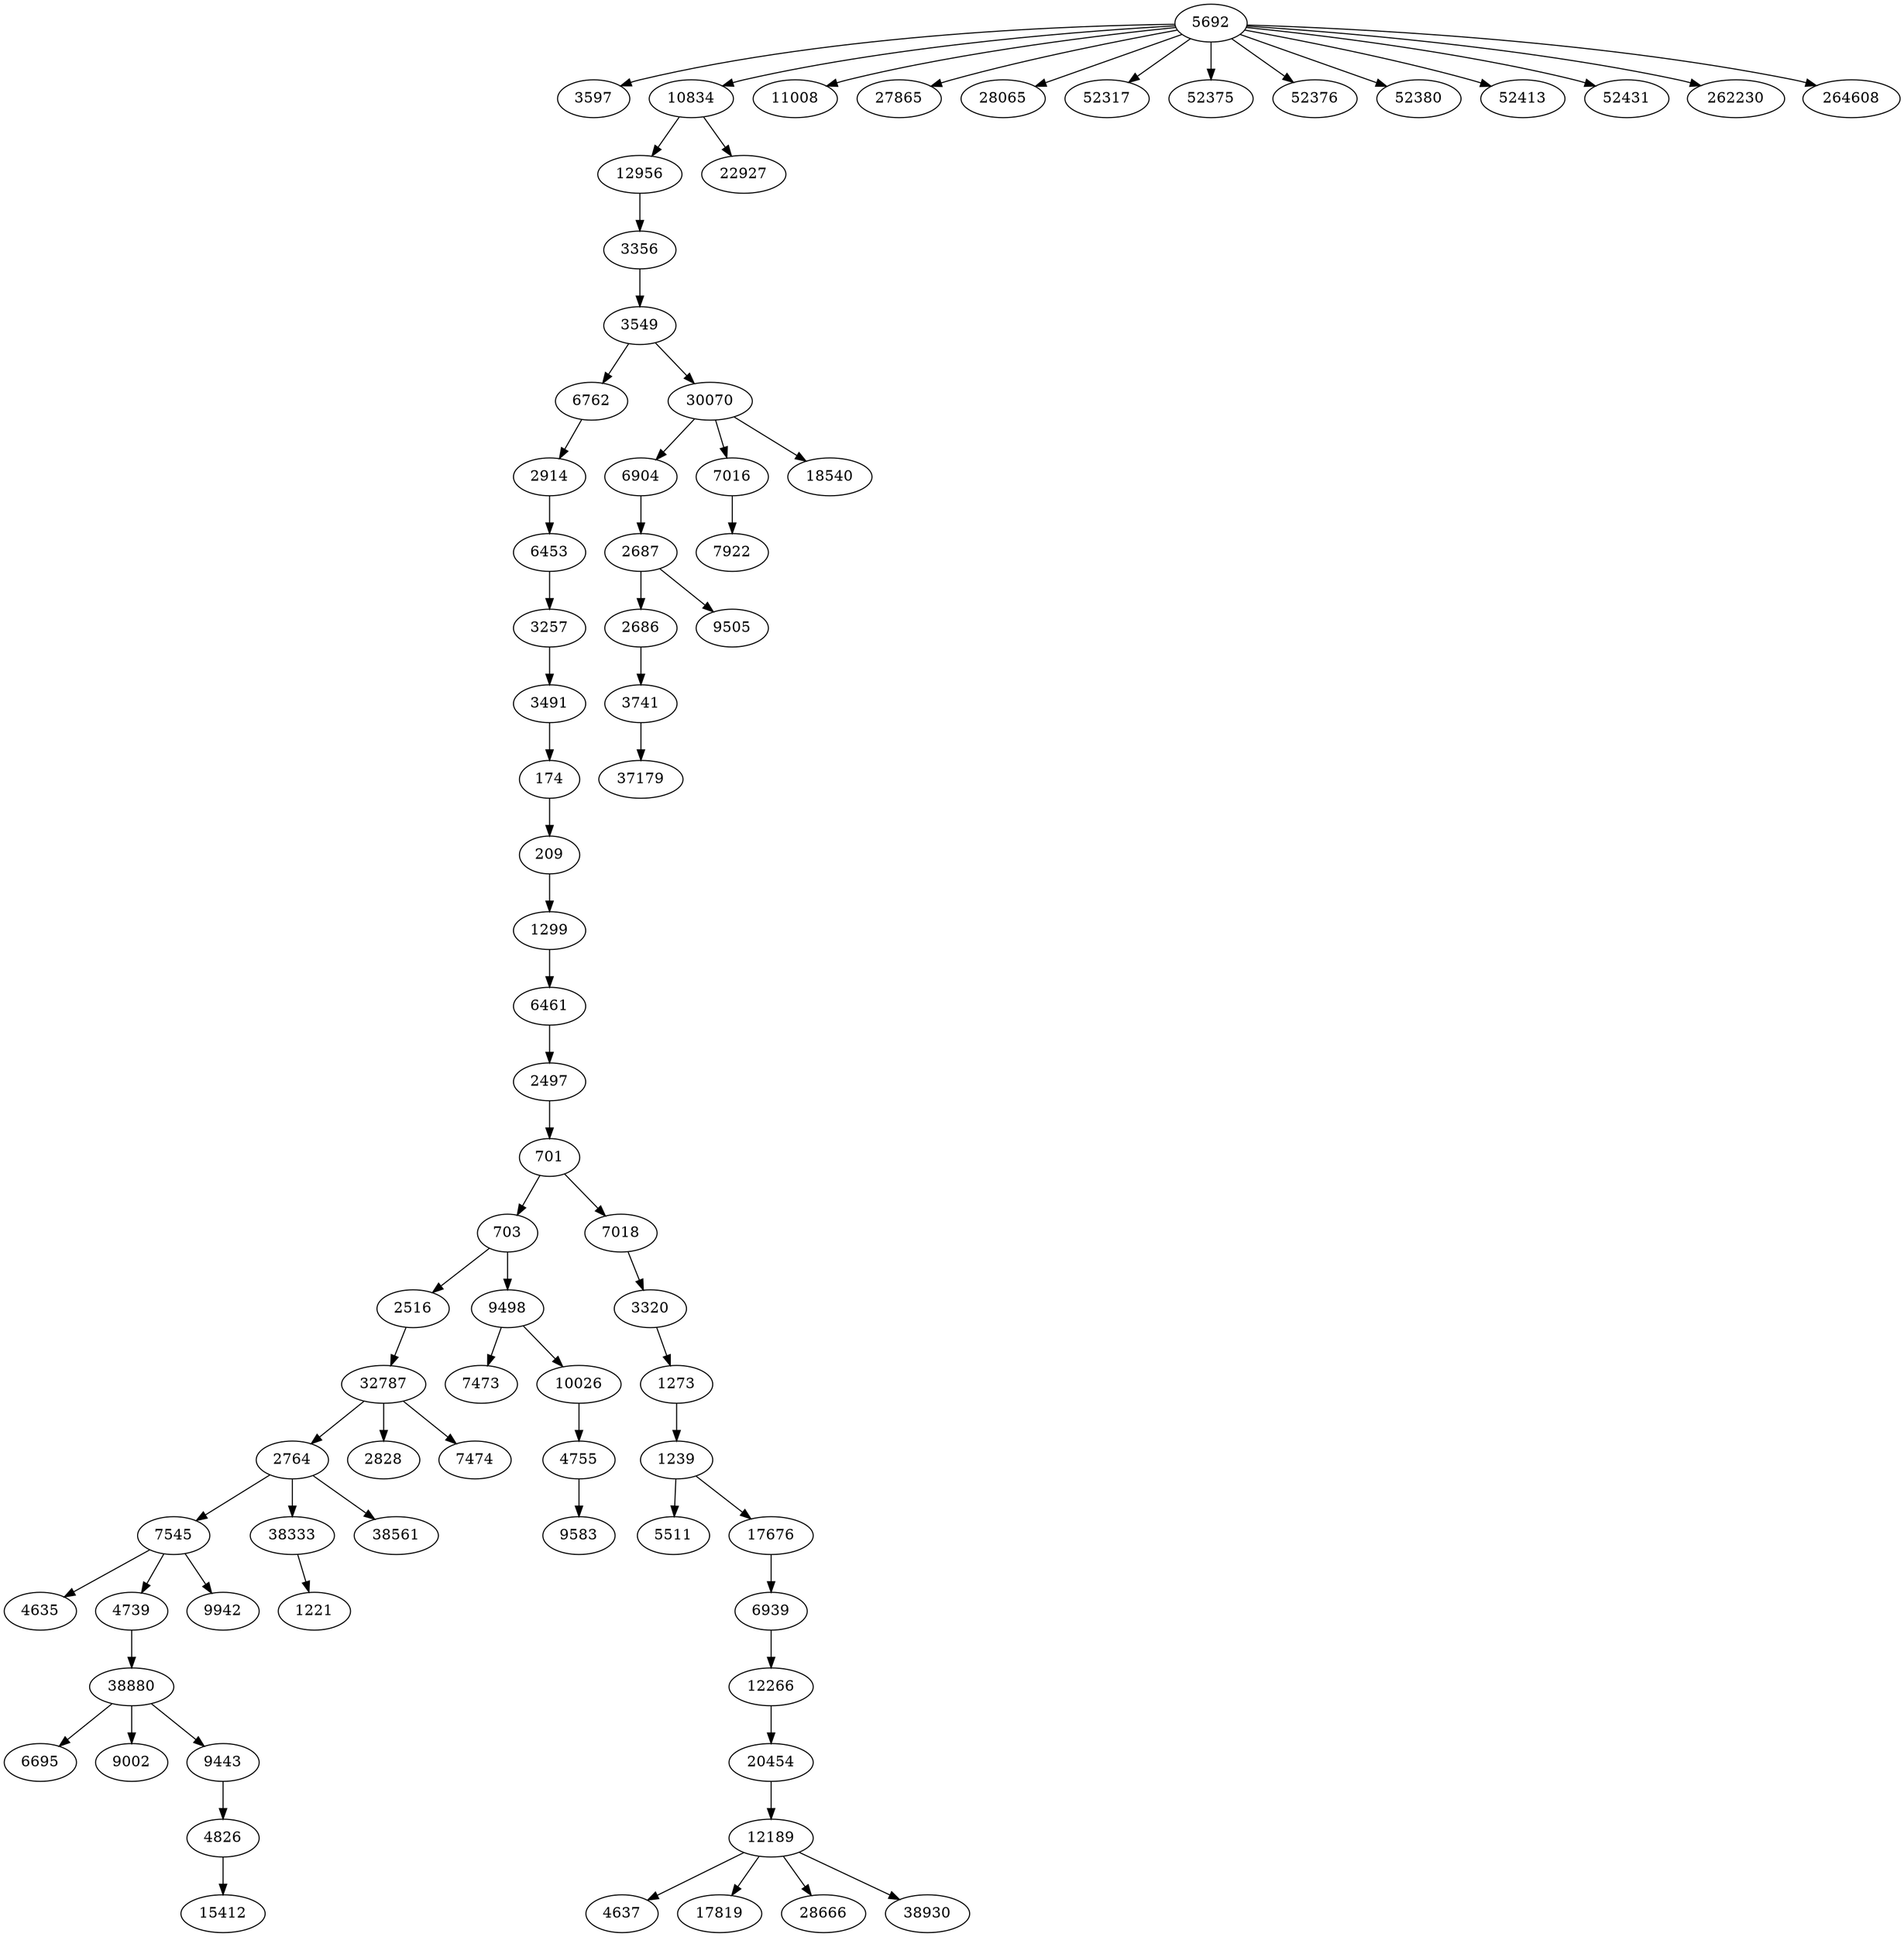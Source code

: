 digraph {
  // Node definitions.
  174;
  209;
  701;
  703;
  1221;
  1239;
  1273;
  1299;
  2497;
  2516;
  2686;
  2687;
  2764;
  2828;
  2914;
  3257;
  3320;
  3356;
  3491;
  3549;
  3597;
  3741;
  4635;
  4637;
  4739;
  4755;
  4826;
  5511;
  5692;
  6453;
  6461;
  6695;
  6762;
  6904;
  6939;
  7016;
  7018;
  7473;
  7474;
  7545;
  7922;
  9002;
  9443;
  9498;
  9505;
  9583;
  9942;
  10026;
  10834;
  11008;
  12189;
  12266;
  12956;
  15412;
  17676;
  17819;
  18540;
  20454;
  22927;
  27865;
  28065;
  28666;
  30070;
  32787;
  37179;
  38333;
  38561;
  38880;
  38930;
  52317;
  52375;
  52376;
  52380;
  52413;
  52431;
  262230;
  264608;

  // Edge definitions.
  174 -> 209;
  209 -> 1299;
  701 -> 703;
  701 -> 7018;
  703 -> 2516;
  703 -> 9498;
  1239 -> 5511;
  1239 -> 17676;
  1273 -> 1239;
  1299 -> 6461;
  2497 -> 701;
  2516 -> 32787;
  2686 -> 3741;
  2687 -> 2686;
  2687 -> 9505;
  2764 -> 7545;
  2764 -> 38333;
  2764 -> 38561;
  2914 -> 6453;
  3257 -> 3491;
  3320 -> 1273;
  3356 -> 3549;
  3491 -> 174;
  3549 -> 6762;
  3549 -> 30070;
  3741 -> 37179;
  4739 -> 38880;
  4755 -> 9583;
  4826 -> 15412;
  5692 -> 3597;
  5692 -> 10834;
  5692 -> 11008;
  5692 -> 27865;
  5692 -> 28065;
  5692 -> 52317;
  5692 -> 52375;
  5692 -> 52376;
  5692 -> 52380;
  5692 -> 52413;
  5692 -> 52431;
  5692 -> 262230;
  5692 -> 264608;
  6453 -> 3257;
  6461 -> 2497;
  6762 -> 2914;
  6904 -> 2687;
  6939 -> 12266;
  7016 -> 7922;
  7018 -> 3320;
  7545 -> 4635;
  7545 -> 4739;
  7545 -> 9942;
  9443 -> 4826;
  9498 -> 7473;
  9498 -> 10026;
  10026 -> 4755;
  10834 -> 12956;
  10834 -> 22927;
  12189 -> 4637;
  12189 -> 17819;
  12189 -> 28666;
  12189 -> 38930;
  12266 -> 20454;
  12956 -> 3356;
  17676 -> 6939;
  20454 -> 12189;
  30070 -> 6904;
  30070 -> 7016;
  30070 -> 18540;
  32787 -> 2764;
  32787 -> 2828;
  32787 -> 7474;
  38333 -> 1221;
  38880 -> 6695;
  38880 -> 9002;
  38880 -> 9443;
}